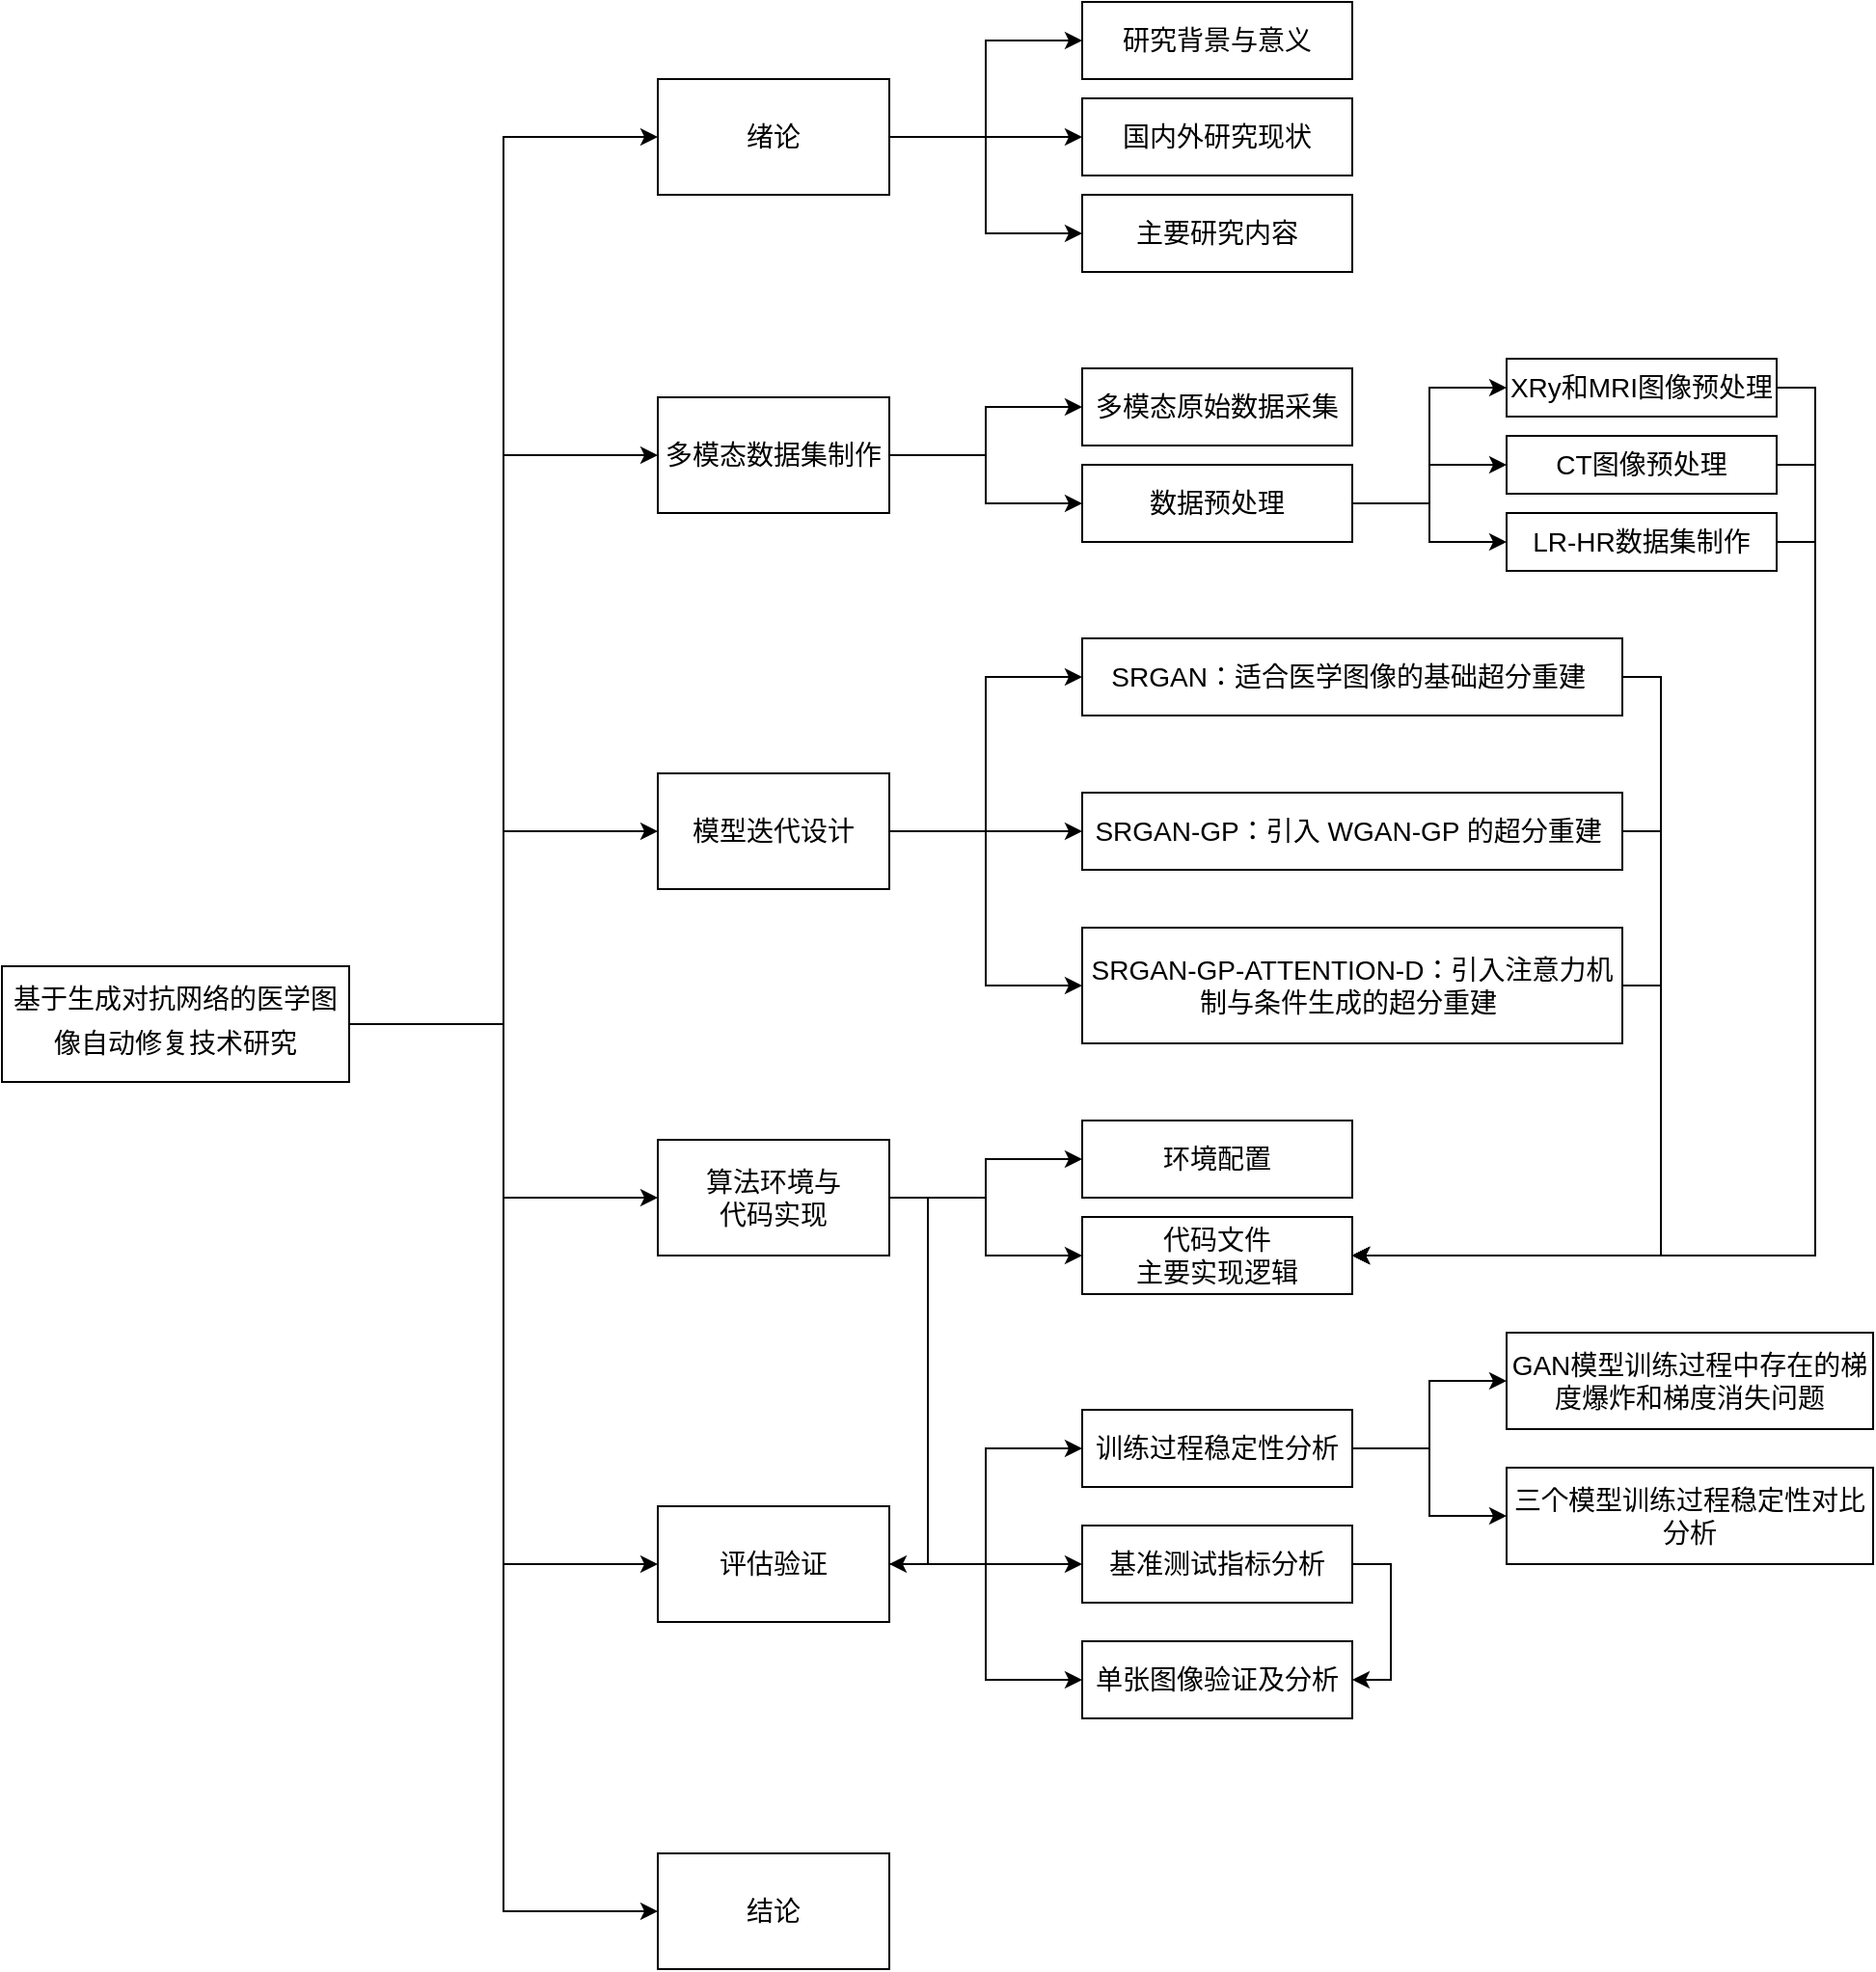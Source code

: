 <mxfile version="26.2.14">
  <diagram name="第 1 页" id="bC0dfqnYX45HcNv8_-IE">
    <mxGraphModel dx="1429" dy="849" grid="0" gridSize="10" guides="1" tooltips="1" connect="1" arrows="1" fold="1" page="1" pageScale="1" pageWidth="3300" pageHeight="4681" math="0" shadow="0">
      <root>
        <mxCell id="0" />
        <mxCell id="1" parent="0" />
        <mxCell id="8NOwqA2JVUWFd0ns7oEh-1" value="绪论" style="shape=rectangle;whiteSpace=wrap;html=1;rounded=0;fontSize=14;" vertex="1" parent="1">
          <mxGeometry x="670" y="350" width="120" height="60" as="geometry" />
        </mxCell>
        <mxCell id="8NOwqA2JVUWFd0ns7oEh-2" value="多模态数据集制作" style="shape=rectangle;whiteSpace=wrap;html=1;rounded=0;fontSize=14;" vertex="1" parent="1">
          <mxGeometry x="670" y="515" width="120" height="60" as="geometry" />
        </mxCell>
        <mxCell id="8NOwqA2JVUWFd0ns7oEh-3" value="模型迭代设计" style="shape=rectangle;whiteSpace=wrap;html=1;rounded=0;fontSize=14;" vertex="1" parent="1">
          <mxGeometry x="670" y="710" width="120" height="60" as="geometry" />
        </mxCell>
        <mxCell id="8NOwqA2JVUWFd0ns7oEh-50" style="edgeStyle=orthogonalEdgeStyle;rounded=0;orthogonalLoop=1;jettySize=auto;html=1;exitX=1;exitY=0.5;exitDx=0;exitDy=0;entryX=1;entryY=0.5;entryDx=0;entryDy=0;" edge="1" parent="1" source="8NOwqA2JVUWFd0ns7oEh-4" target="8NOwqA2JVUWFd0ns7oEh-5">
          <mxGeometry relative="1" as="geometry" />
        </mxCell>
        <mxCell id="8NOwqA2JVUWFd0ns7oEh-4" value="算法环境与&lt;div&gt;代码实现&lt;/div&gt;" style="shape=rectangle;whiteSpace=wrap;html=1;rounded=0;fontSize=14;" vertex="1" parent="1">
          <mxGeometry x="670" y="900" width="120" height="60" as="geometry" />
        </mxCell>
        <mxCell id="8NOwqA2JVUWFd0ns7oEh-5" value="评估验证" style="shape=rectangle;whiteSpace=wrap;html=1;rounded=0;fontSize=14;" vertex="1" parent="1">
          <mxGeometry x="670" y="1090" width="120" height="60" as="geometry" />
        </mxCell>
        <mxCell id="8NOwqA2JVUWFd0ns7oEh-6" value="结论" style="shape=rectangle;whiteSpace=wrap;html=1;rounded=0;fontSize=14;" vertex="1" parent="1">
          <mxGeometry x="670" y="1270" width="120" height="60" as="geometry" />
        </mxCell>
        <mxCell id="8NOwqA2JVUWFd0ns7oEh-7" value="研究背景与意义" style="shape=rectangle;whiteSpace=wrap;html=1;rounded=0;fontSize=14;" vertex="1" parent="1">
          <mxGeometry x="890" y="310" width="140" height="40" as="geometry" />
        </mxCell>
        <mxCell id="8NOwqA2JVUWFd0ns7oEh-8" value="国内外研究现状" style="shape=rectangle;whiteSpace=wrap;html=1;rounded=0;fontSize=14;" vertex="1" parent="1">
          <mxGeometry x="890" y="360" width="140" height="40" as="geometry" />
        </mxCell>
        <mxCell id="8NOwqA2JVUWFd0ns7oEh-9" value="主要研究内容" style="shape=rectangle;whiteSpace=wrap;html=1;rounded=0;fontSize=14;" vertex="1" parent="1">
          <mxGeometry x="890" y="410" width="140" height="40" as="geometry" />
        </mxCell>
        <mxCell id="8NOwqA2JVUWFd0ns7oEh-11" value="多模态原始数据采集" style="shape=rectangle;whiteSpace=wrap;html=1;rounded=0;fontSize=14;" vertex="1" parent="1">
          <mxGeometry x="890" y="500" width="140" height="40" as="geometry" />
        </mxCell>
        <mxCell id="8NOwqA2JVUWFd0ns7oEh-60" style="edgeStyle=orthogonalEdgeStyle;rounded=0;orthogonalLoop=1;jettySize=auto;html=1;entryX=0;entryY=0.5;entryDx=0;entryDy=0;" edge="1" parent="1" source="8NOwqA2JVUWFd0ns7oEh-12" target="8NOwqA2JVUWFd0ns7oEh-59">
          <mxGeometry relative="1" as="geometry" />
        </mxCell>
        <mxCell id="8NOwqA2JVUWFd0ns7oEh-12" value="数据预处理" style="shape=rectangle;whiteSpace=wrap;html=1;rounded=0;fontSize=14;" vertex="1" parent="1">
          <mxGeometry x="890" y="550" width="140" height="40" as="geometry" />
        </mxCell>
        <mxCell id="8NOwqA2JVUWFd0ns7oEh-45" style="edgeStyle=orthogonalEdgeStyle;rounded=0;orthogonalLoop=1;jettySize=auto;html=1;exitX=1;exitY=0.5;exitDx=0;exitDy=0;entryX=1;entryY=0.5;entryDx=0;entryDy=0;" edge="1" parent="1" source="8NOwqA2JVUWFd0ns7oEh-13" target="8NOwqA2JVUWFd0ns7oEh-19">
          <mxGeometry relative="1" as="geometry" />
        </mxCell>
        <mxCell id="8NOwqA2JVUWFd0ns7oEh-13" value="CT图像预处理" style="shape=rectangle;whiteSpace=wrap;html=1;rounded=0;fontSize=14;" vertex="1" parent="1">
          <mxGeometry x="1110" y="535" width="140" height="30" as="geometry" />
        </mxCell>
        <mxCell id="8NOwqA2JVUWFd0ns7oEh-46" style="edgeStyle=orthogonalEdgeStyle;rounded=0;orthogonalLoop=1;jettySize=auto;html=1;exitX=1;exitY=0.5;exitDx=0;exitDy=0;entryX=1;entryY=0.5;entryDx=0;entryDy=0;" edge="1" parent="1" source="8NOwqA2JVUWFd0ns7oEh-14" target="8NOwqA2JVUWFd0ns7oEh-19">
          <mxGeometry relative="1" as="geometry" />
        </mxCell>
        <mxCell id="8NOwqA2JVUWFd0ns7oEh-14" value="LR-HR数据集制作" style="shape=rectangle;whiteSpace=wrap;html=1;rounded=0;fontSize=14;" vertex="1" parent="1">
          <mxGeometry x="1110" y="575" width="140" height="30" as="geometry" />
        </mxCell>
        <mxCell id="8NOwqA2JVUWFd0ns7oEh-47" style="edgeStyle=orthogonalEdgeStyle;rounded=0;orthogonalLoop=1;jettySize=auto;html=1;exitX=1;exitY=0.5;exitDx=0;exitDy=0;entryX=1;entryY=0.5;entryDx=0;entryDy=0;" edge="1" parent="1" source="8NOwqA2JVUWFd0ns7oEh-15" target="8NOwqA2JVUWFd0ns7oEh-19">
          <mxGeometry relative="1" as="geometry" />
        </mxCell>
        <mxCell id="8NOwqA2JVUWFd0ns7oEh-15" value="SRGAN：适合医学图像的基础超分重建&amp;nbsp;" style="shape=rectangle;whiteSpace=wrap;html=1;rounded=0;fontSize=14;" vertex="1" parent="1">
          <mxGeometry x="890" y="640" width="280" height="40" as="geometry" />
        </mxCell>
        <mxCell id="8NOwqA2JVUWFd0ns7oEh-48" style="edgeStyle=orthogonalEdgeStyle;rounded=0;orthogonalLoop=1;jettySize=auto;html=1;exitX=1;exitY=0.5;exitDx=0;exitDy=0;entryX=1;entryY=0.5;entryDx=0;entryDy=0;" edge="1" parent="1" source="8NOwqA2JVUWFd0ns7oEh-16" target="8NOwqA2JVUWFd0ns7oEh-19">
          <mxGeometry relative="1" as="geometry" />
        </mxCell>
        <mxCell id="8NOwqA2JVUWFd0ns7oEh-16" value="SRGAN-GP：引入 WGAN-GP 的超分重建&amp;nbsp;" style="shape=rectangle;whiteSpace=wrap;html=1;rounded=0;fontSize=14;" vertex="1" parent="1">
          <mxGeometry x="890" y="720" width="280" height="40" as="geometry" />
        </mxCell>
        <mxCell id="8NOwqA2JVUWFd0ns7oEh-49" style="edgeStyle=orthogonalEdgeStyle;rounded=0;orthogonalLoop=1;jettySize=auto;html=1;exitX=1;exitY=0.5;exitDx=0;exitDy=0;entryX=1;entryY=0.5;entryDx=0;entryDy=0;" edge="1" parent="1" source="8NOwqA2JVUWFd0ns7oEh-17" target="8NOwqA2JVUWFd0ns7oEh-19">
          <mxGeometry relative="1" as="geometry" />
        </mxCell>
        <mxCell id="8NOwqA2JVUWFd0ns7oEh-17" value="SRGAN-GP-ATTENTION-D：引入注意力机制与条件生成的超分重建&amp;nbsp;" style="shape=rectangle;whiteSpace=wrap;html=1;rounded=0;fontSize=14;" vertex="1" parent="1">
          <mxGeometry x="890" y="790" width="280" height="60" as="geometry" />
        </mxCell>
        <mxCell id="8NOwqA2JVUWFd0ns7oEh-18" value="环境配置" style="shape=rectangle;whiteSpace=wrap;html=1;rounded=0;fontSize=14;" vertex="1" parent="1">
          <mxGeometry x="890" y="890" width="140" height="40" as="geometry" />
        </mxCell>
        <mxCell id="8NOwqA2JVUWFd0ns7oEh-19" value="代码文件&lt;div&gt;主要实现逻辑&lt;/div&gt;" style="shape=rectangle;whiteSpace=wrap;html=1;rounded=0;fontSize=14;" vertex="1" parent="1">
          <mxGeometry x="890" y="940" width="140" height="40" as="geometry" />
        </mxCell>
        <mxCell id="8NOwqA2JVUWFd0ns7oEh-20" value="训练过程稳定性分析" style="shape=rectangle;whiteSpace=wrap;html=1;rounded=0;fontSize=14;" vertex="1" parent="1">
          <mxGeometry x="890" y="1040" width="140" height="40" as="geometry" />
        </mxCell>
        <mxCell id="8NOwqA2JVUWFd0ns7oEh-51" style="edgeStyle=orthogonalEdgeStyle;rounded=0;orthogonalLoop=1;jettySize=auto;html=1;exitX=1;exitY=0.5;exitDx=0;exitDy=0;entryX=1;entryY=0.5;entryDx=0;entryDy=0;" edge="1" parent="1" source="8NOwqA2JVUWFd0ns7oEh-21" target="8NOwqA2JVUWFd0ns7oEh-22">
          <mxGeometry relative="1" as="geometry" />
        </mxCell>
        <mxCell id="8NOwqA2JVUWFd0ns7oEh-21" value="基准测试指标分析" style="shape=rectangle;whiteSpace=wrap;html=1;rounded=0;fontSize=14;" vertex="1" parent="1">
          <mxGeometry x="890" y="1100" width="140" height="40" as="geometry" />
        </mxCell>
        <mxCell id="8NOwqA2JVUWFd0ns7oEh-22" value="单张图像验证及分析" style="shape=rectangle;whiteSpace=wrap;html=1;rounded=0;fontSize=14;" vertex="1" parent="1">
          <mxGeometry x="890" y="1160" width="140" height="40" as="geometry" />
        </mxCell>
        <mxCell id="8NOwqA2JVUWFd0ns7oEh-23" value="GAN模型训练过程中存在的梯度爆炸和梯度消失问题" style="shape=rectangle;whiteSpace=wrap;html=1;rounded=0;fontSize=14;" vertex="1" parent="1">
          <mxGeometry x="1110" y="1000" width="190" height="50" as="geometry" />
        </mxCell>
        <mxCell id="8NOwqA2JVUWFd0ns7oEh-24" value="三个模型训练过程稳定性对比分析" style="shape=rectangle;whiteSpace=wrap;html=1;rounded=0;fontSize=14;" vertex="1" parent="1">
          <mxGeometry x="1110" y="1070" width="190" height="50" as="geometry" />
        </mxCell>
        <mxCell id="8NOwqA2JVUWFd0ns7oEh-25" value="" style="edgeStyle=orthogonalEdgeStyle;rounded=0;orthogonalLoop=1;jettySize=auto;html=1;entryX=0;entryY=0.5;entryDx=0;entryDy=0;exitX=1;exitY=0.5;exitDx=0;exitDy=0;fontSize=14;" edge="1" parent="1" source="8NOwqA2JVUWFd0ns7oEh-1" target="8NOwqA2JVUWFd0ns7oEh-7">
          <mxGeometry relative="1" as="geometry" />
        </mxCell>
        <mxCell id="8NOwqA2JVUWFd0ns7oEh-26" value="" style="edgeStyle=orthogonalEdgeStyle;rounded=0;orthogonalLoop=1;jettySize=auto;html=1;entryX=0;entryY=0.5;entryDx=0;entryDy=0;exitX=1;exitY=0.5;exitDx=0;exitDy=0;fontSize=14;" edge="1" parent="1" source="8NOwqA2JVUWFd0ns7oEh-1" target="8NOwqA2JVUWFd0ns7oEh-8">
          <mxGeometry relative="1" as="geometry" />
        </mxCell>
        <mxCell id="8NOwqA2JVUWFd0ns7oEh-27" value="" style="edgeStyle=orthogonalEdgeStyle;rounded=0;orthogonalLoop=1;jettySize=auto;html=1;entryX=0;entryY=0.5;entryDx=0;entryDy=0;exitX=1;exitY=0.5;exitDx=0;exitDy=0;fontSize=14;" edge="1" parent="1" source="8NOwqA2JVUWFd0ns7oEh-1" target="8NOwqA2JVUWFd0ns7oEh-9">
          <mxGeometry relative="1" as="geometry" />
        </mxCell>
        <mxCell id="8NOwqA2JVUWFd0ns7oEh-29" value="" style="edgeStyle=orthogonalEdgeStyle;rounded=0;orthogonalLoop=1;jettySize=auto;html=1;entryX=0;entryY=0.5;entryDx=0;entryDy=0;exitX=1;exitY=0.5;exitDx=0;exitDy=0;fontSize=14;" edge="1" parent="1" source="8NOwqA2JVUWFd0ns7oEh-2" target="8NOwqA2JVUWFd0ns7oEh-11">
          <mxGeometry relative="1" as="geometry" />
        </mxCell>
        <mxCell id="8NOwqA2JVUWFd0ns7oEh-30" value="" style="edgeStyle=orthogonalEdgeStyle;rounded=0;orthogonalLoop=1;jettySize=auto;html=1;entryX=0;entryY=0.5;entryDx=0;entryDy=0;exitX=1;exitY=0.5;exitDx=0;exitDy=0;fontSize=14;" edge="1" parent="1" source="8NOwqA2JVUWFd0ns7oEh-2" target="8NOwqA2JVUWFd0ns7oEh-12">
          <mxGeometry relative="1" as="geometry" />
        </mxCell>
        <mxCell id="8NOwqA2JVUWFd0ns7oEh-31" value="" style="edgeStyle=orthogonalEdgeStyle;rounded=0;orthogonalLoop=1;jettySize=auto;html=1;entryX=0;entryY=0.5;entryDx=0;entryDy=0;exitX=1;exitY=0.5;exitDx=0;exitDy=0;fontSize=14;" edge="1" parent="1" source="8NOwqA2JVUWFd0ns7oEh-12" target="8NOwqA2JVUWFd0ns7oEh-13">
          <mxGeometry relative="1" as="geometry" />
        </mxCell>
        <mxCell id="8NOwqA2JVUWFd0ns7oEh-32" value="" style="edgeStyle=orthogonalEdgeStyle;rounded=0;orthogonalLoop=1;jettySize=auto;html=1;entryX=0;entryY=0.5;entryDx=0;entryDy=0;exitX=1;exitY=0.5;exitDx=0;exitDy=0;fontSize=14;" edge="1" parent="1" source="8NOwqA2JVUWFd0ns7oEh-12" target="8NOwqA2JVUWFd0ns7oEh-14">
          <mxGeometry relative="1" as="geometry" />
        </mxCell>
        <mxCell id="8NOwqA2JVUWFd0ns7oEh-33" value="" style="edgeStyle=orthogonalEdgeStyle;rounded=0;orthogonalLoop=1;jettySize=auto;html=1;entryX=0;entryY=0.5;entryDx=0;entryDy=0;exitX=1;exitY=0.5;exitDx=0;exitDy=0;fontSize=14;" edge="1" parent="1" source="8NOwqA2JVUWFd0ns7oEh-3" target="8NOwqA2JVUWFd0ns7oEh-15">
          <mxGeometry relative="1" as="geometry" />
        </mxCell>
        <mxCell id="8NOwqA2JVUWFd0ns7oEh-34" value="" style="edgeStyle=orthogonalEdgeStyle;rounded=0;orthogonalLoop=1;jettySize=auto;html=1;entryX=0;entryY=0.5;entryDx=0;entryDy=0;exitX=1;exitY=0.5;exitDx=0;exitDy=0;fontSize=14;" edge="1" parent="1" source="8NOwqA2JVUWFd0ns7oEh-3" target="8NOwqA2JVUWFd0ns7oEh-16">
          <mxGeometry relative="1" as="geometry" />
        </mxCell>
        <mxCell id="8NOwqA2JVUWFd0ns7oEh-35" value="" style="edgeStyle=orthogonalEdgeStyle;rounded=0;orthogonalLoop=1;jettySize=auto;html=1;entryX=0;entryY=0.5;entryDx=0;entryDy=0;exitX=1;exitY=0.5;exitDx=0;exitDy=0;fontSize=14;" edge="1" parent="1" source="8NOwqA2JVUWFd0ns7oEh-3" target="8NOwqA2JVUWFd0ns7oEh-17">
          <mxGeometry relative="1" as="geometry" />
        </mxCell>
        <mxCell id="8NOwqA2JVUWFd0ns7oEh-36" value="" style="edgeStyle=orthogonalEdgeStyle;rounded=0;orthogonalLoop=1;jettySize=auto;html=1;entryX=0;entryY=0.5;entryDx=0;entryDy=0;exitX=1;exitY=0.5;exitDx=0;exitDy=0;fontSize=14;" edge="1" parent="1" source="8NOwqA2JVUWFd0ns7oEh-4" target="8NOwqA2JVUWFd0ns7oEh-18">
          <mxGeometry relative="1" as="geometry" />
        </mxCell>
        <mxCell id="8NOwqA2JVUWFd0ns7oEh-37" value="" style="edgeStyle=orthogonalEdgeStyle;rounded=0;orthogonalLoop=1;jettySize=auto;html=1;entryX=0;entryY=0.5;entryDx=0;entryDy=0;exitX=1;exitY=0.5;exitDx=0;exitDy=0;fontSize=14;" edge="1" parent="1" source="8NOwqA2JVUWFd0ns7oEh-4" target="8NOwqA2JVUWFd0ns7oEh-19">
          <mxGeometry relative="1" as="geometry" />
        </mxCell>
        <mxCell id="8NOwqA2JVUWFd0ns7oEh-38" value="" style="edgeStyle=orthogonalEdgeStyle;rounded=0;orthogonalLoop=1;jettySize=auto;html=1;entryX=0;entryY=0.5;entryDx=0;entryDy=0;exitX=1;exitY=0.5;exitDx=0;exitDy=0;fontSize=14;" edge="1" parent="1" source="8NOwqA2JVUWFd0ns7oEh-5" target="8NOwqA2JVUWFd0ns7oEh-20">
          <mxGeometry relative="1" as="geometry" />
        </mxCell>
        <mxCell id="8NOwqA2JVUWFd0ns7oEh-39" value="" style="edgeStyle=orthogonalEdgeStyle;rounded=0;orthogonalLoop=1;jettySize=auto;html=1;entryX=0;entryY=0.5;entryDx=0;entryDy=0;exitX=1;exitY=0.5;exitDx=0;exitDy=0;fontSize=14;" edge="1" parent="1" source="8NOwqA2JVUWFd0ns7oEh-5" target="8NOwqA2JVUWFd0ns7oEh-21">
          <mxGeometry relative="1" as="geometry" />
        </mxCell>
        <mxCell id="8NOwqA2JVUWFd0ns7oEh-40" value="" style="edgeStyle=orthogonalEdgeStyle;rounded=0;orthogonalLoop=1;jettySize=auto;html=1;entryX=0;entryY=0.5;entryDx=0;entryDy=0;exitX=1;exitY=0.5;exitDx=0;exitDy=0;fontSize=14;" edge="1" parent="1" source="8NOwqA2JVUWFd0ns7oEh-5" target="8NOwqA2JVUWFd0ns7oEh-22">
          <mxGeometry relative="1" as="geometry" />
        </mxCell>
        <mxCell id="8NOwqA2JVUWFd0ns7oEh-41" value="" style="edgeStyle=orthogonalEdgeStyle;rounded=0;orthogonalLoop=1;jettySize=auto;html=1;entryX=0;entryY=0.5;entryDx=0;entryDy=0;exitX=1;exitY=0.5;exitDx=0;exitDy=0;fontSize=14;" edge="1" parent="1" source="8NOwqA2JVUWFd0ns7oEh-20" target="8NOwqA2JVUWFd0ns7oEh-23">
          <mxGeometry relative="1" as="geometry" />
        </mxCell>
        <mxCell id="8NOwqA2JVUWFd0ns7oEh-42" value="" style="edgeStyle=orthogonalEdgeStyle;rounded=0;orthogonalLoop=1;jettySize=auto;html=1;entryX=0;entryY=0.5;entryDx=0;entryDy=0;exitX=1;exitY=0.5;exitDx=0;exitDy=0;fontSize=14;" edge="1" parent="1" source="8NOwqA2JVUWFd0ns7oEh-20" target="8NOwqA2JVUWFd0ns7oEh-24">
          <mxGeometry relative="1" as="geometry" />
        </mxCell>
        <mxCell id="8NOwqA2JVUWFd0ns7oEh-53" style="edgeStyle=orthogonalEdgeStyle;rounded=0;orthogonalLoop=1;jettySize=auto;html=1;entryX=0;entryY=0.5;entryDx=0;entryDy=0;" edge="1" parent="1" source="8NOwqA2JVUWFd0ns7oEh-44" target="8NOwqA2JVUWFd0ns7oEh-1">
          <mxGeometry relative="1" as="geometry" />
        </mxCell>
        <mxCell id="8NOwqA2JVUWFd0ns7oEh-54" style="edgeStyle=orthogonalEdgeStyle;rounded=0;orthogonalLoop=1;jettySize=auto;html=1;exitX=1;exitY=0.5;exitDx=0;exitDy=0;entryX=0;entryY=0.5;entryDx=0;entryDy=0;" edge="1" parent="1" source="8NOwqA2JVUWFd0ns7oEh-44" target="8NOwqA2JVUWFd0ns7oEh-2">
          <mxGeometry relative="1" as="geometry" />
        </mxCell>
        <mxCell id="8NOwqA2JVUWFd0ns7oEh-55" style="edgeStyle=orthogonalEdgeStyle;rounded=0;orthogonalLoop=1;jettySize=auto;html=1;entryX=0;entryY=0.5;entryDx=0;entryDy=0;" edge="1" parent="1" source="8NOwqA2JVUWFd0ns7oEh-44" target="8NOwqA2JVUWFd0ns7oEh-3">
          <mxGeometry relative="1" as="geometry" />
        </mxCell>
        <mxCell id="8NOwqA2JVUWFd0ns7oEh-56" style="edgeStyle=orthogonalEdgeStyle;rounded=0;orthogonalLoop=1;jettySize=auto;html=1;exitX=1;exitY=0.5;exitDx=0;exitDy=0;entryX=0;entryY=0.5;entryDx=0;entryDy=0;" edge="1" parent="1" source="8NOwqA2JVUWFd0ns7oEh-44" target="8NOwqA2JVUWFd0ns7oEh-4">
          <mxGeometry relative="1" as="geometry" />
        </mxCell>
        <mxCell id="8NOwqA2JVUWFd0ns7oEh-57" style="edgeStyle=orthogonalEdgeStyle;rounded=0;orthogonalLoop=1;jettySize=auto;html=1;entryX=0;entryY=0.5;entryDx=0;entryDy=0;" edge="1" parent="1" source="8NOwqA2JVUWFd0ns7oEh-44" target="8NOwqA2JVUWFd0ns7oEh-5">
          <mxGeometry relative="1" as="geometry" />
        </mxCell>
        <mxCell id="8NOwqA2JVUWFd0ns7oEh-58" style="edgeStyle=orthogonalEdgeStyle;rounded=0;orthogonalLoop=1;jettySize=auto;html=1;entryX=0;entryY=0.5;entryDx=0;entryDy=0;" edge="1" parent="1" source="8NOwqA2JVUWFd0ns7oEh-44" target="8NOwqA2JVUWFd0ns7oEh-6">
          <mxGeometry relative="1" as="geometry" />
        </mxCell>
        <mxCell id="8NOwqA2JVUWFd0ns7oEh-44" value="&lt;p class=&quot;MsoNormal&quot;&gt;&lt;font face=&quot;Helvetica&quot; style=&quot;&quot;&gt;基于生成对抗网络的医学图像自动修复技术研究&lt;/font&gt;&lt;b&gt;&lt;span style=&quot;font-family: &amp;quot;Times New Roman&amp;quot;; font-size: 16pt;&quot;&gt;&lt;/span&gt;&lt;/b&gt;&lt;/p&gt;" style="shape=rectangle;whiteSpace=wrap;html=1;rounded=0;fontSize=14;" vertex="1" parent="1">
          <mxGeometry x="330" y="810" width="180" height="60" as="geometry" />
        </mxCell>
        <mxCell id="8NOwqA2JVUWFd0ns7oEh-62" style="edgeStyle=orthogonalEdgeStyle;rounded=0;orthogonalLoop=1;jettySize=auto;html=1;entryX=1;entryY=0.5;entryDx=0;entryDy=0;" edge="1" parent="1" source="8NOwqA2JVUWFd0ns7oEh-59" target="8NOwqA2JVUWFd0ns7oEh-19">
          <mxGeometry relative="1" as="geometry">
            <Array as="points">
              <mxPoint x="1270" y="510" />
              <mxPoint x="1270" y="960" />
            </Array>
          </mxGeometry>
        </mxCell>
        <mxCell id="8NOwqA2JVUWFd0ns7oEh-59" value="XRy和MRI图像预处理" style="shape=rectangle;whiteSpace=wrap;html=1;rounded=0;fontSize=14;" vertex="1" parent="1">
          <mxGeometry x="1110" y="495" width="140" height="30" as="geometry" />
        </mxCell>
      </root>
    </mxGraphModel>
  </diagram>
</mxfile>
